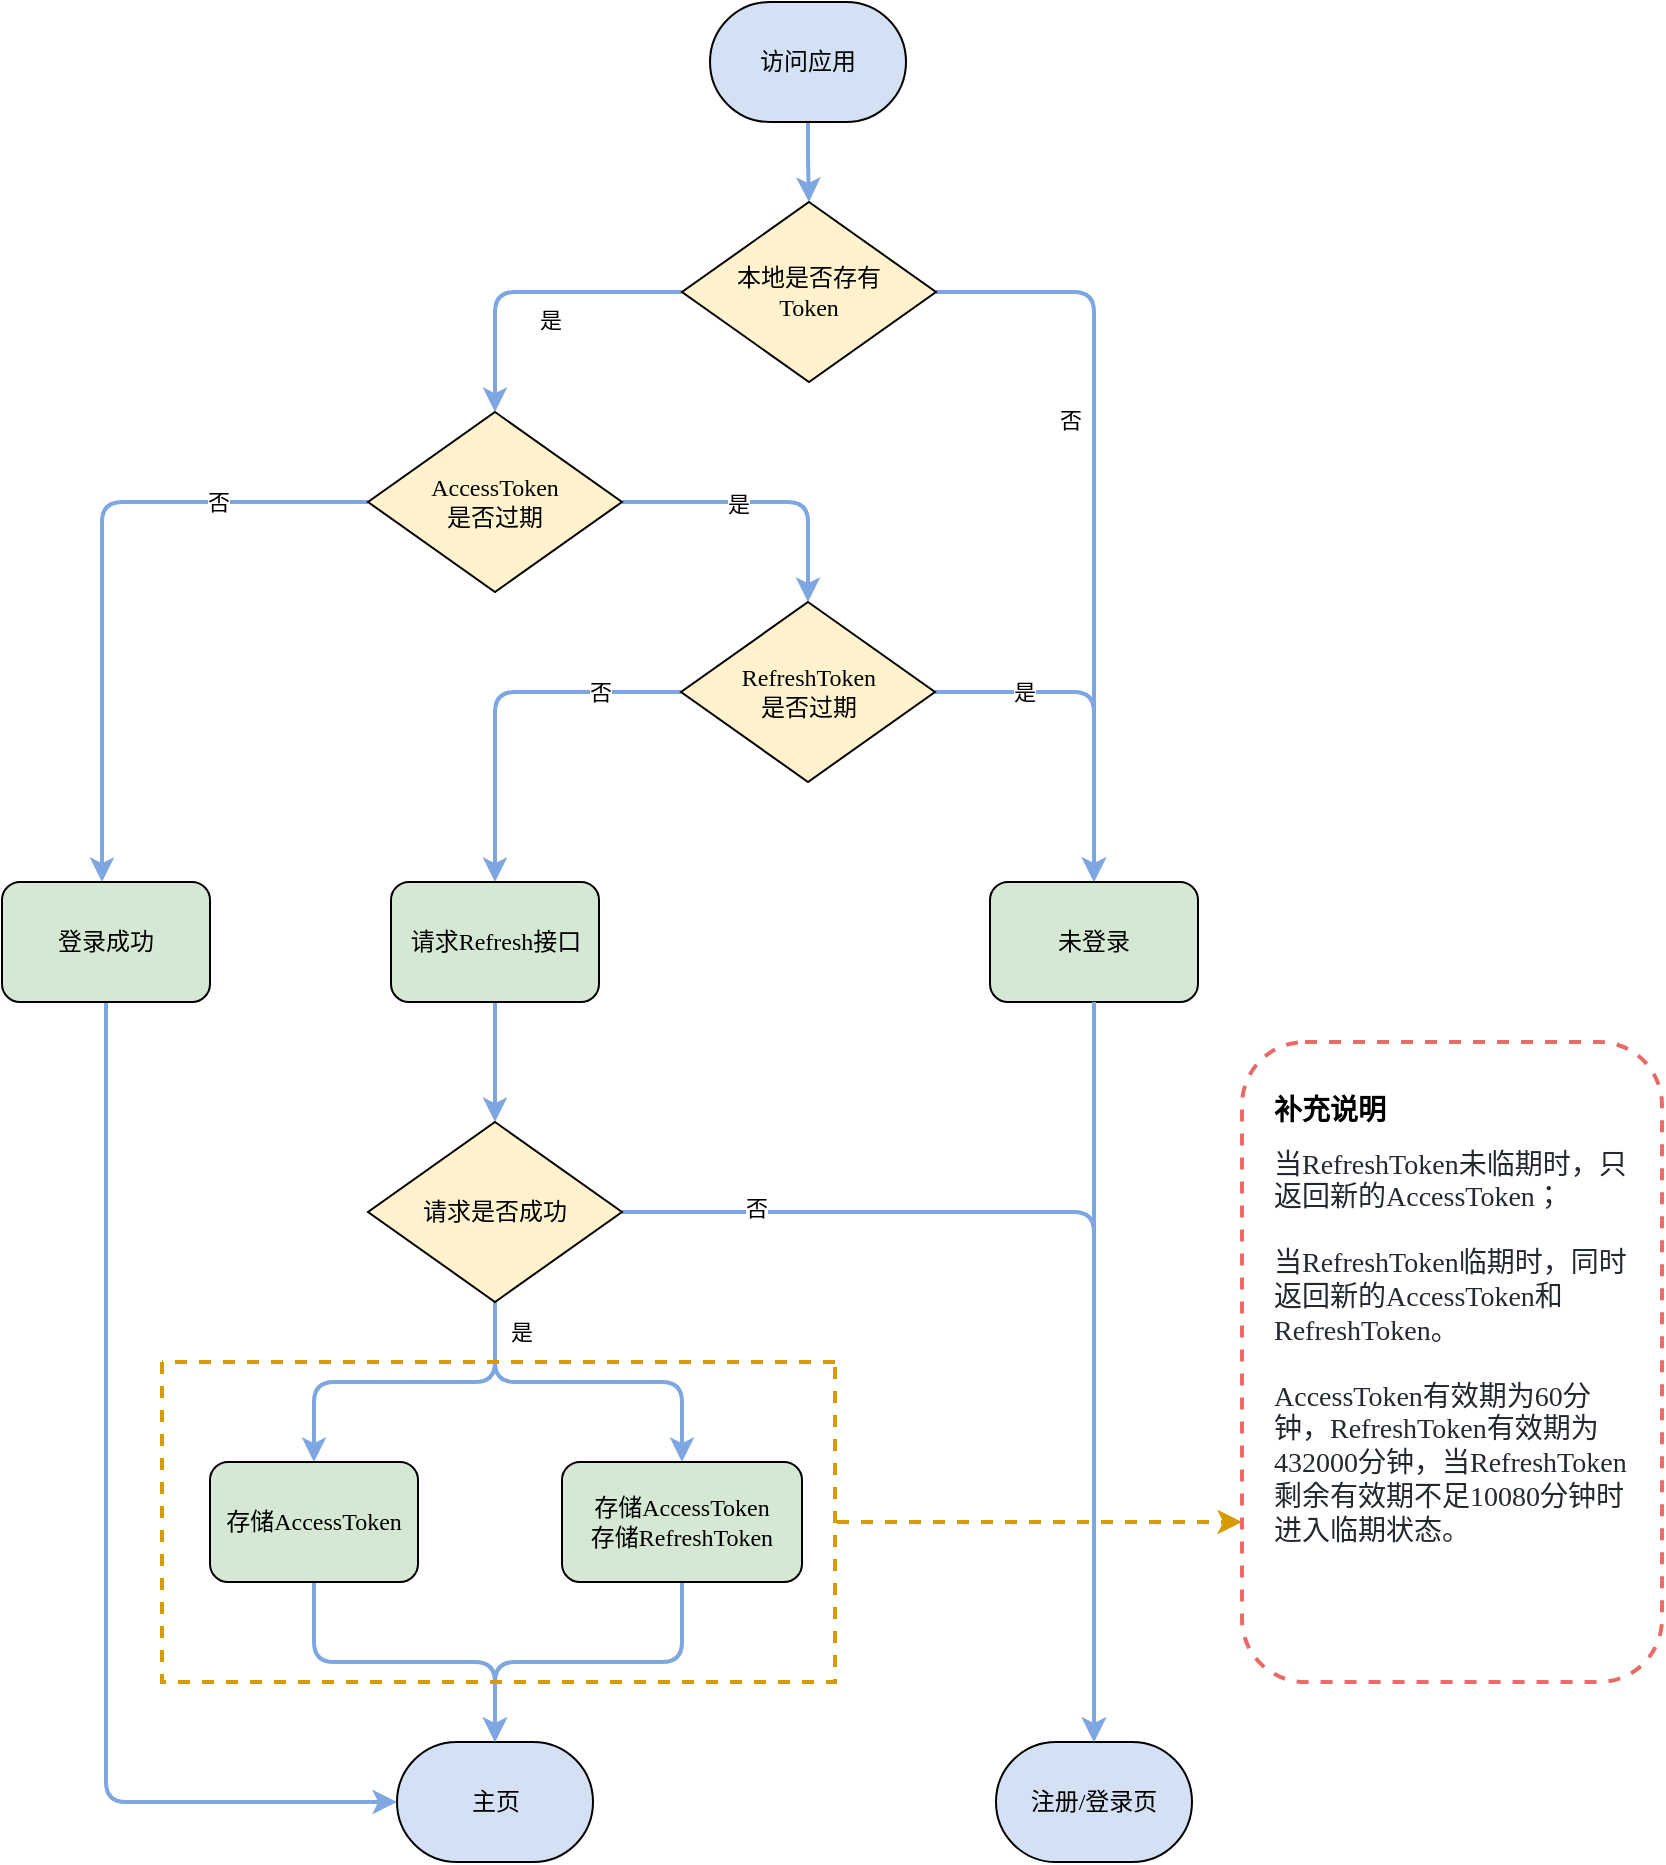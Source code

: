 <mxfile version="18.0.6" type="device"><diagram id="5dfpRkzM_zN4QdDENwh4" name="第 1 页"><mxGraphModel dx="1024" dy="628" grid="1" gridSize="10" guides="1" tooltips="1" connect="1" arrows="1" fold="1" page="1" pageScale="1" pageWidth="827" pageHeight="1169" math="0" shadow="0"><root><mxCell id="0"/><mxCell id="1" parent="0"/><mxCell id="uGOoHusC7w2gGQ-nVdEK-18" style="edgeStyle=orthogonalEdgeStyle;orthogonalLoop=1;jettySize=auto;html=1;exitX=0.5;exitY=1;exitDx=0;exitDy=0;exitPerimeter=0;strokeColor=#7EA6E0;rounded=1;strokeWidth=2;fontFamily=Cascadia Code;fontSource=https%3A%2F%2Ffonts.cdnfonts.com%2Fs%2F29131%2FCascadia.woff;" parent="1" source="uGOoHusC7w2gGQ-nVdEK-16" target="uGOoHusC7w2gGQ-nVdEK-17" edge="1"><mxGeometry relative="1" as="geometry"><mxPoint x="530" y="360" as="targetPoint"/></mxGeometry></mxCell><mxCell id="uGOoHusC7w2gGQ-nVdEK-16" value="访问应用" style="shape=mxgraph.flowchart.terminator;whiteSpace=wrap;html=1;fillColor=#D4E1F5;strokeColor=#000000;strokeWidth=1;rounded=1;fontFamily=Cascadia Code;fontSource=https%3A%2F%2Ffonts.cdnfonts.com%2Fs%2F29131%2FCascadia.woff;" parent="1" vertex="1"><mxGeometry x="414" y="200" width="98" height="60" as="geometry"/></mxCell><mxCell id="uGOoHusC7w2gGQ-nVdEK-23" style="edgeStyle=orthogonalEdgeStyle;shape=connector;rounded=1;orthogonalLoop=1;jettySize=auto;html=1;labelBackgroundColor=default;fontFamily=Cascadia Code;fontSize=11;fontColor=default;endArrow=classic;strokeColor=#7EA6E0;strokeWidth=2;fontSource=https%3A%2F%2Ffonts.cdnfonts.com%2Fs%2F29131%2FCascadia.woff;" parent="1" source="uGOoHusC7w2gGQ-nVdEK-17" target="uGOoHusC7w2gGQ-nVdEK-19" edge="1"><mxGeometry relative="1" as="geometry"/></mxCell><mxCell id="uGOoHusC7w2gGQ-nVdEK-26" value="否" style="edgeLabel;html=1;align=center;verticalAlign=middle;resizable=0;points=[];fontSize=11;fontFamily=Cascadia Code;fontColor=default;rounded=1;fontSource=https%3A%2F%2Ffonts.cdnfonts.com%2Fs%2F29131%2FCascadia.woff;" parent="uGOoHusC7w2gGQ-nVdEK-23" vertex="1" connectable="0"><mxGeometry x="-0.238" y="-12" relative="1" as="geometry"><mxPoint as="offset"/></mxGeometry></mxCell><mxCell id="uGOoHusC7w2gGQ-nVdEK-27" style="edgeStyle=orthogonalEdgeStyle;shape=connector;rounded=1;orthogonalLoop=1;jettySize=auto;html=1;labelBackgroundColor=default;fontFamily=Cascadia Code;fontSize=11;fontColor=default;endArrow=classic;strokeColor=#7EA6E0;strokeWidth=2;fontSource=https%3A%2F%2Ffonts.cdnfonts.com%2Fs%2F29131%2FCascadia.woff;" parent="1" source="uGOoHusC7w2gGQ-nVdEK-17" target="uGOoHusC7w2gGQ-nVdEK-25" edge="1"><mxGeometry relative="1" as="geometry"/></mxCell><mxCell id="uGOoHusC7w2gGQ-nVdEK-28" value="是" style="edgeLabel;html=1;align=center;verticalAlign=middle;resizable=0;points=[];fontSize=11;fontFamily=Cascadia Code;fontColor=default;rounded=1;fontSource=https%3A%2F%2Ffonts.cdnfonts.com%2Fs%2F29131%2FCascadia.woff;" parent="uGOoHusC7w2gGQ-nVdEK-27" vertex="1" connectable="0"><mxGeometry x="-0.134" y="14" relative="1" as="geometry"><mxPoint as="offset"/></mxGeometry></mxCell><mxCell id="uGOoHusC7w2gGQ-nVdEK-17" value="本地是否存有&lt;br&gt;Token" style="shape=mxgraph.flowchart.decision;whiteSpace=wrap;html=1;fillColor=#FFF2CC;strokeColor=#000000;strokeWidth=1;rounded=1;fontFamily=Cascadia Code;fontSource=https%3A%2F%2Ffonts.cdnfonts.com%2Fs%2F29131%2FCascadia.woff;" parent="1" vertex="1"><mxGeometry x="400" y="300" width="127" height="90" as="geometry"/></mxCell><mxCell id="uGOoHusC7w2gGQ-nVdEK-19" value="未登录" style="rounded=1;whiteSpace=wrap;html=1;gradientColor=none;fillColor=#D5E8D4;fontFamily=Cascadia Code;fontSource=https%3A%2F%2Ffonts.cdnfonts.com%2Fs%2F29131%2FCascadia.woff;" parent="1" vertex="1"><mxGeometry x="554" y="640" width="104" height="60" as="geometry"/></mxCell><mxCell id="uGOoHusC7w2gGQ-nVdEK-21" value="主页" style="shape=mxgraph.flowchart.terminator;whiteSpace=wrap;html=1;fillColor=#D4E1F5;strokeColor=#000000;strokeWidth=1;rounded=1;fontFamily=Cascadia Code;fontSource=https%3A%2F%2Ffonts.cdnfonts.com%2Fs%2F29131%2FCascadia.woff;" parent="1" vertex="1"><mxGeometry x="257.5" y="1070" width="98" height="60" as="geometry"/></mxCell><mxCell id="uGOoHusC7w2gGQ-nVdEK-22" value="注册/登录页" style="shape=mxgraph.flowchart.terminator;whiteSpace=wrap;html=1;fillColor=#D4E1F5;strokeColor=#000000;strokeWidth=1;rounded=1;fontFamily=Cascadia Code;fontSource=https%3A%2F%2Ffonts.cdnfonts.com%2Fs%2F29131%2FCascadia.woff;" parent="1" vertex="1"><mxGeometry x="557" y="1070" width="98" height="60" as="geometry"/></mxCell><mxCell id="uGOoHusC7w2gGQ-nVdEK-34" style="edgeStyle=orthogonalEdgeStyle;shape=connector;rounded=1;orthogonalLoop=1;jettySize=auto;html=1;labelBackgroundColor=default;fontFamily=Cascadia Code;fontSize=11;fontColor=default;endArrow=classic;strokeColor=#7EA6E0;strokeWidth=2;fontSource=https%3A%2F%2Ffonts.cdnfonts.com%2Fs%2F29131%2FCascadia.woff;" parent="1" source="uGOoHusC7w2gGQ-nVdEK-25" target="uGOoHusC7w2gGQ-nVdEK-31" edge="1"><mxGeometry relative="1" as="geometry"><Array as="points"><mxPoint x="110" y="450"/></Array></mxGeometry></mxCell><mxCell id="uGOoHusC7w2gGQ-nVdEK-35" value="否" style="edgeLabel;html=1;align=center;verticalAlign=middle;resizable=0;points=[];fontSize=11;fontFamily=Cascadia Code;fontColor=default;rounded=1;fontSource=https%3A%2F%2Ffonts.cdnfonts.com%2Fs%2F29131%2FCascadia.woff;" parent="uGOoHusC7w2gGQ-nVdEK-34" vertex="1" connectable="0"><mxGeometry x="-0.267" y="-3" relative="1" as="geometry"><mxPoint x="43" y="3" as="offset"/></mxGeometry></mxCell><mxCell id="uGOoHusC7w2gGQ-nVdEK-37" style="edgeStyle=orthogonalEdgeStyle;shape=connector;rounded=1;orthogonalLoop=1;jettySize=auto;html=1;labelBackgroundColor=default;fontFamily=Cascadia Code;fontSize=11;fontColor=default;endArrow=classic;strokeColor=#7EA6E0;strokeWidth=2;fontSource=https%3A%2F%2Ffonts.cdnfonts.com%2Fs%2F29131%2FCascadia.woff;" parent="1" source="uGOoHusC7w2gGQ-nVdEK-25" target="uGOoHusC7w2gGQ-nVdEK-36" edge="1"><mxGeometry relative="1" as="geometry"/></mxCell><mxCell id="p4a7yJn_HNofLJutzfTt-1" value="是" style="edgeLabel;html=1;align=center;verticalAlign=middle;resizable=0;points=[];rounded=1;fontFamily=Cascadia Code;fontSource=https%3A%2F%2Ffonts.cdnfonts.com%2Fs%2F29131%2FCascadia.woff;" parent="uGOoHusC7w2gGQ-nVdEK-37" vertex="1" connectable="0"><mxGeometry x="-0.192" y="-1" relative="1" as="geometry"><mxPoint as="offset"/></mxGeometry></mxCell><mxCell id="uGOoHusC7w2gGQ-nVdEK-25" value="&lt;div&gt;&lt;span&gt;AccessToken&lt;/span&gt;&lt;/div&gt;&lt;div&gt;&lt;span&gt;是否过期&lt;/span&gt;&lt;/div&gt;" style="shape=mxgraph.flowchart.decision;whiteSpace=wrap;html=1;fillColor=#FFF2CC;strokeColor=#000000;strokeWidth=1;align=center;rounded=1;fontFamily=Cascadia Code;fontSource=https%3A%2F%2Ffonts.cdnfonts.com%2Fs%2F29131%2FCascadia.woff;" parent="1" vertex="1"><mxGeometry x="243" y="405" width="127" height="90" as="geometry"/></mxCell><mxCell id="uGOoHusC7w2gGQ-nVdEK-52" style="edgeStyle=orthogonalEdgeStyle;shape=connector;rounded=1;orthogonalLoop=1;jettySize=auto;html=1;exitX=0.5;exitY=1;exitDx=0;exitDy=0;labelBackgroundColor=default;fontFamily=Cascadia Code;fontSize=11;fontColor=default;endArrow=classic;strokeColor=#7EA6E0;strokeWidth=2;fontSource=https%3A%2F%2Ffonts.cdnfonts.com%2Fs%2F29131%2FCascadia.woff;" parent="1" source="uGOoHusC7w2gGQ-nVdEK-31" target="uGOoHusC7w2gGQ-nVdEK-21" edge="1"><mxGeometry relative="1" as="geometry"><Array as="points"><mxPoint x="112" y="1100"/></Array></mxGeometry></mxCell><mxCell id="uGOoHusC7w2gGQ-nVdEK-31" value="登录成功" style="rounded=1;whiteSpace=wrap;html=1;gradientColor=none;fillColor=#D5E8D4;fontFamily=Cascadia Code;fontSource=https%3A%2F%2Ffonts.cdnfonts.com%2Fs%2F29131%2FCascadia.woff;" parent="1" vertex="1"><mxGeometry x="60" y="640" width="104" height="60" as="geometry"/></mxCell><mxCell id="uGOoHusC7w2gGQ-nVdEK-33" value="" style="endArrow=classic;html=1;rounded=1;labelBackgroundColor=default;fontFamily=Cascadia Code;fontSize=11;fontColor=default;strokeColor=#7EA6E0;shape=connector;strokeWidth=2;fontSource=https%3A%2F%2Ffonts.cdnfonts.com%2Fs%2F29131%2FCascadia.woff;" parent="1" source="uGOoHusC7w2gGQ-nVdEK-19" target="uGOoHusC7w2gGQ-nVdEK-22" edge="1"><mxGeometry width="50" height="50" relative="1" as="geometry"><mxPoint x="330" y="590" as="sourcePoint"/><mxPoint x="380" y="540" as="targetPoint"/></mxGeometry></mxCell><mxCell id="uGOoHusC7w2gGQ-nVdEK-38" style="edgeStyle=orthogonalEdgeStyle;shape=connector;rounded=1;orthogonalLoop=1;jettySize=auto;html=1;exitX=1;exitY=0.5;exitDx=0;exitDy=0;exitPerimeter=0;labelBackgroundColor=default;fontFamily=Cascadia Code;fontSize=11;fontColor=default;endArrow=classic;strokeColor=#7EA6E0;strokeWidth=2;fontSource=https%3A%2F%2Ffonts.cdnfonts.com%2Fs%2F29131%2FCascadia.woff;" parent="1" source="uGOoHusC7w2gGQ-nVdEK-36" target="uGOoHusC7w2gGQ-nVdEK-19" edge="1"><mxGeometry relative="1" as="geometry"><Array as="points"><mxPoint x="606" y="545"/></Array></mxGeometry></mxCell><mxCell id="uGOoHusC7w2gGQ-nVdEK-40" value="是" style="edgeLabel;html=1;align=center;verticalAlign=middle;resizable=0;points=[];fontSize=11;fontFamily=Cascadia Code;fontColor=default;rounded=1;fontSource=https%3A%2F%2Ffonts.cdnfonts.com%2Fs%2F29131%2FCascadia.woff;" parent="uGOoHusC7w2gGQ-nVdEK-38" vertex="1" connectable="0"><mxGeometry x="-0.24" y="1" relative="1" as="geometry"><mxPoint x="-22" y="1" as="offset"/></mxGeometry></mxCell><mxCell id="uGOoHusC7w2gGQ-nVdEK-42" style="edgeStyle=orthogonalEdgeStyle;shape=connector;rounded=1;orthogonalLoop=1;jettySize=auto;html=1;labelBackgroundColor=default;fontFamily=Cascadia Code;fontSize=11;fontColor=default;endArrow=classic;strokeColor=#7EA6E0;strokeWidth=2;fontSource=https%3A%2F%2Ffonts.cdnfonts.com%2Fs%2F29131%2FCascadia.woff;" parent="1" source="uGOoHusC7w2gGQ-nVdEK-36" target="uGOoHusC7w2gGQ-nVdEK-41" edge="1"><mxGeometry relative="1" as="geometry"/></mxCell><mxCell id="p4a7yJn_HNofLJutzfTt-2" value="否" style="edgeLabel;html=1;align=center;verticalAlign=middle;resizable=0;points=[];rounded=1;fontFamily=Cascadia Code;fontSource=https%3A%2F%2Ffonts.cdnfonts.com%2Fs%2F29131%2FCascadia.woff;" parent="uGOoHusC7w2gGQ-nVdEK-42" vertex="1" connectable="0"><mxGeometry x="-0.61" y="3" relative="1" as="geometry"><mxPoint x="-4" y="-3" as="offset"/></mxGeometry></mxCell><mxCell id="uGOoHusC7w2gGQ-nVdEK-36" value="RefreshToken&lt;br&gt;是否过期" style="shape=mxgraph.flowchart.decision;whiteSpace=wrap;html=1;fillColor=#FFF2CC;strokeColor=#000000;strokeWidth=1;rounded=1;fontFamily=Cascadia Code;fontSource=https%3A%2F%2Ffonts.cdnfonts.com%2Fs%2F29131%2FCascadia.woff;" parent="1" vertex="1"><mxGeometry x="399.5" y="500" width="127" height="90" as="geometry"/></mxCell><mxCell id="uGOoHusC7w2gGQ-nVdEK-44" style="edgeStyle=orthogonalEdgeStyle;shape=connector;rounded=1;orthogonalLoop=1;jettySize=auto;html=1;labelBackgroundColor=default;fontFamily=Cascadia Code;fontSize=11;fontColor=default;endArrow=classic;strokeColor=#7EA6E0;strokeWidth=2;fontSource=https%3A%2F%2Ffonts.cdnfonts.com%2Fs%2F29131%2FCascadia.woff;" parent="1" source="uGOoHusC7w2gGQ-nVdEK-41" target="uGOoHusC7w2gGQ-nVdEK-43" edge="1"><mxGeometry relative="1" as="geometry"/></mxCell><mxCell id="uGOoHusC7w2gGQ-nVdEK-41" value="请求Refresh接口" style="rounded=1;whiteSpace=wrap;html=1;gradientColor=none;fillColor=#D5E8D4;fontFamily=Cascadia Code;fontSource=https%3A%2F%2Ffonts.cdnfonts.com%2Fs%2F29131%2FCascadia.woff;" parent="1" vertex="1"><mxGeometry x="254.5" y="640" width="104" height="60" as="geometry"/></mxCell><mxCell id="uGOoHusC7w2gGQ-nVdEK-45" style="edgeStyle=orthogonalEdgeStyle;shape=connector;rounded=1;orthogonalLoop=1;jettySize=auto;html=1;exitX=1;exitY=0.5;exitDx=0;exitDy=0;exitPerimeter=0;labelBackgroundColor=default;fontFamily=Cascadia Code;fontSize=11;fontColor=default;endArrow=classic;strokeColor=#7EA6E0;strokeWidth=2;fontSource=https%3A%2F%2Ffonts.cdnfonts.com%2Fs%2F29131%2FCascadia.woff;" parent="1" source="uGOoHusC7w2gGQ-nVdEK-43" target="uGOoHusC7w2gGQ-nVdEK-22" edge="1"><mxGeometry relative="1" as="geometry"/></mxCell><mxCell id="uGOoHusC7w2gGQ-nVdEK-47" value="否" style="edgeLabel;html=1;align=center;verticalAlign=middle;resizable=0;points=[];fontSize=11;fontFamily=Cascadia Code;fontColor=default;rounded=1;fontSource=https%3A%2F%2Ffonts.cdnfonts.com%2Fs%2F29131%2FCascadia.woff;" parent="uGOoHusC7w2gGQ-nVdEK-45" vertex="1" connectable="0"><mxGeometry x="-0.733" y="2" relative="1" as="geometry"><mxPoint as="offset"/></mxGeometry></mxCell><mxCell id="uGOoHusC7w2gGQ-nVdEK-57" style="edgeStyle=orthogonalEdgeStyle;shape=connector;rounded=1;orthogonalLoop=1;jettySize=auto;html=1;exitX=0.5;exitY=1;exitDx=0;exitDy=0;exitPerimeter=0;labelBackgroundColor=default;fontFamily=Cascadia Code;fontSize=11;fontColor=default;endArrow=classic;strokeColor=#7EA6E0;strokeWidth=2;fontSource=https%3A%2F%2Ffonts.cdnfonts.com%2Fs%2F29131%2FCascadia.woff;" parent="1" source="uGOoHusC7w2gGQ-nVdEK-43" target="uGOoHusC7w2gGQ-nVdEK-55" edge="1"><mxGeometry relative="1" as="geometry"><Array as="points"><mxPoint x="307" y="890"/><mxPoint x="216" y="890"/></Array></mxGeometry></mxCell><mxCell id="uGOoHusC7w2gGQ-nVdEK-58" style="edgeStyle=orthogonalEdgeStyle;shape=connector;rounded=1;orthogonalLoop=1;jettySize=auto;html=1;labelBackgroundColor=default;fontFamily=Cascadia Code;fontSize=11;fontColor=default;endArrow=classic;strokeColor=#7EA6E0;startArrow=none;strokeWidth=2;entryX=0.5;entryY=0;entryDx=0;entryDy=0;fontSource=https%3A%2F%2Ffonts.cdnfonts.com%2Fs%2F29131%2FCascadia.woff;" parent="1" source="uGOoHusC7w2gGQ-nVdEK-43" target="uGOoHusC7w2gGQ-nVdEK-56" edge="1"><mxGeometry relative="1" as="geometry"><mxPoint x="306.5" y="880" as="sourcePoint"/><Array as="points"><mxPoint x="307" y="890"/><mxPoint x="400" y="890"/></Array><mxPoint x="410" y="890" as="targetPoint"/></mxGeometry></mxCell><mxCell id="uGOoHusC7w2gGQ-nVdEK-43" value="请求是否成功" style="shape=mxgraph.flowchart.decision;whiteSpace=wrap;html=1;fillColor=#FFF2CC;strokeColor=#000000;strokeWidth=1;rounded=1;fontFamily=Cascadia Code;fontSource=https%3A%2F%2Ffonts.cdnfonts.com%2Fs%2F29131%2FCascadia.woff;" parent="1" vertex="1"><mxGeometry x="243" y="760" width="127" height="90" as="geometry"/></mxCell><mxCell id="uGOoHusC7w2gGQ-nVdEK-65" style="edgeStyle=orthogonalEdgeStyle;shape=connector;rounded=1;orthogonalLoop=1;jettySize=auto;html=1;exitX=0.5;exitY=1;exitDx=0;exitDy=0;labelBackgroundColor=default;fontFamily=Cascadia Code;fontSize=11;fontColor=default;endArrow=classic;strokeColor=#7EA6E0;strokeWidth=2;fontSource=https%3A%2F%2Ffonts.cdnfonts.com%2Fs%2F29131%2FCascadia.woff;" parent="1" source="uGOoHusC7w2gGQ-nVdEK-55" target="uGOoHusC7w2gGQ-nVdEK-21" edge="1"><mxGeometry relative="1" as="geometry"/></mxCell><mxCell id="uGOoHusC7w2gGQ-nVdEK-55" value="存储AccessToken" style="rounded=1;whiteSpace=wrap;html=1;gradientColor=none;fillColor=#D5E8D4;fontFamily=Cascadia Code;fontSource=https%3A%2F%2Ffonts.cdnfonts.com%2Fs%2F29131%2FCascadia.woff;" parent="1" vertex="1"><mxGeometry x="164" y="930" width="104" height="60" as="geometry"/></mxCell><mxCell id="uGOoHusC7w2gGQ-nVdEK-66" style="edgeStyle=orthogonalEdgeStyle;shape=connector;rounded=1;orthogonalLoop=1;jettySize=auto;html=1;exitX=0.5;exitY=1;exitDx=0;exitDy=0;labelBackgroundColor=default;fontFamily=Cascadia Code;fontSize=11;fontColor=default;endArrow=classic;strokeColor=#7EA6E0;strokeWidth=2;fontSource=https%3A%2F%2Ffonts.cdnfonts.com%2Fs%2F29131%2FCascadia.woff;" parent="1" source="uGOoHusC7w2gGQ-nVdEK-56" target="uGOoHusC7w2gGQ-nVdEK-21" edge="1"><mxGeometry relative="1" as="geometry"/></mxCell><mxCell id="uGOoHusC7w2gGQ-nVdEK-56" value="存储AccessToken&lt;br&gt;存储RefreshToken" style="rounded=1;whiteSpace=wrap;html=1;gradientColor=none;fillColor=#D5E8D4;fontFamily=Cascadia Code;fontSource=https%3A%2F%2Ffonts.cdnfonts.com%2Fs%2F29131%2FCascadia.woff;" parent="1" vertex="1"><mxGeometry x="340" y="930" width="120" height="60" as="geometry"/></mxCell><mxCell id="uGOoHusC7w2gGQ-nVdEK-60" value="" style="edgeStyle=orthogonalEdgeStyle;shape=connector;rounded=1;orthogonalLoop=1;jettySize=auto;html=1;exitX=0.5;exitY=1;exitDx=0;exitDy=0;exitPerimeter=0;labelBackgroundColor=default;fontFamily=Cascadia Code;fontSize=11;fontColor=default;endArrow=none;strokeColor=#7EA6E0;fontSource=https%3A%2F%2Ffonts.cdnfonts.com%2Fs%2F29131%2FCascadia.woff;" parent="1" source="uGOoHusC7w2gGQ-nVdEK-43" edge="1"><mxGeometry relative="1" as="geometry"><mxPoint x="306.5" y="850" as="sourcePoint"/><mxPoint x="306.5" y="850" as="targetPoint"/></mxGeometry></mxCell><mxCell id="uGOoHusC7w2gGQ-nVdEK-63" value="是" style="text;html=1;strokeColor=none;fillColor=none;align=center;verticalAlign=middle;whiteSpace=wrap;rounded=1;fontFamily=Cascadia Code;fontSize=11;fontColor=default;fontSource=https%3A%2F%2Ffonts.cdnfonts.com%2Fs%2F29131%2FCascadia.woff;" parent="1" vertex="1"><mxGeometry x="290" y="850" width="60" height="30" as="geometry"/></mxCell><mxCell id="uGOoHusC7w2gGQ-nVdEK-71" style="edgeStyle=orthogonalEdgeStyle;shape=connector;rounded=1;orthogonalLoop=1;jettySize=auto;html=1;labelBackgroundColor=default;fontFamily=Cascadia Code;fontSize=11;fontColor=default;endArrow=classic;strokeColor=#d79b00;fillColor=#ffe6cc;dashed=1;strokeWidth=2;entryX=0;entryY=0.75;entryDx=0;entryDy=0;fontSource=https%3A%2F%2Ffonts.cdnfonts.com%2Fs%2F29131%2FCascadia.woff;exitX=1;exitY=0.5;exitDx=0;exitDy=0;" parent="1" target="uGOoHusC7w2gGQ-nVdEK-70" edge="1" source="wR0l37Qf5Tyo8W_5mPTg-1"><mxGeometry relative="1" as="geometry"><mxPoint x="510" y="960" as="sourcePoint"/><mxPoint x="640" y="1000" as="targetPoint"/><Array as="points"/></mxGeometry></mxCell><mxCell id="uGOoHusC7w2gGQ-nVdEK-70" value="&lt;h1 style=&quot;font-size: 14px;&quot;&gt;补充说明&lt;/h1&gt;&lt;p dir=&quot;auto&quot; style=&quot;box-sizing: border-box; margin-top: 0px; margin-bottom: 16px; color: rgb(36, 41, 47); font-size: 14px;&quot;&gt;当RefreshToken未临期时，只返回新的AccessToken；&lt;/p&gt;&lt;p dir=&quot;auto&quot; style=&quot;box-sizing: border-box; margin-top: 0px; margin-bottom: 16px; color: rgb(36, 41, 47); font-size: 14px;&quot;&gt;当RefreshToken临期时，同时返回新的AccessToken和RefreshToken。&lt;/p&gt;&lt;p dir=&quot;auto&quot; style=&quot;box-sizing: border-box; margin-top: 0px; margin-bottom: 16px; color: rgb(36, 41, 47); font-size: 14px;&quot;&gt;AccessToken有效期为60分钟，RefreshToken有效期为432000分钟，当RefreshToken剩余有效期不足10080分钟时进入临期状态。&lt;/p&gt;" style="text;html=1;strokeColor=#EA6B66;fillColor=none;spacing=13;spacingTop=0;overflow=hidden;rounded=1;dashed=1;fontFamily=Cascadia Code;fontSize=14;fontColor=default;strokeWidth=2;labelBackgroundColor=none;labelBorderColor=none;whiteSpace=wrap;spacingLeft=3;glass=0;shadow=0;sketch=0;fontSource=https%3A%2F%2Ffonts.cdnfonts.com%2Fs%2F29131%2FCascadia.woff;" parent="1" vertex="1"><mxGeometry x="680" y="720" width="210" height="320" as="geometry"/></mxCell><mxCell id="wR0l37Qf5Tyo8W_5mPTg-1" value="" style="swimlane;startSize=0;fillColor=#ffe6cc;strokeColor=#d79b00;dashed=1;rounded=1;strokeWidth=2;perimeterSpacing=1;gradientColor=none;swimlaneFillColor=none;glass=0;" vertex="1" parent="1"><mxGeometry x="140" y="880" width="336.5" height="160" as="geometry"/></mxCell></root></mxGraphModel></diagram></mxfile>